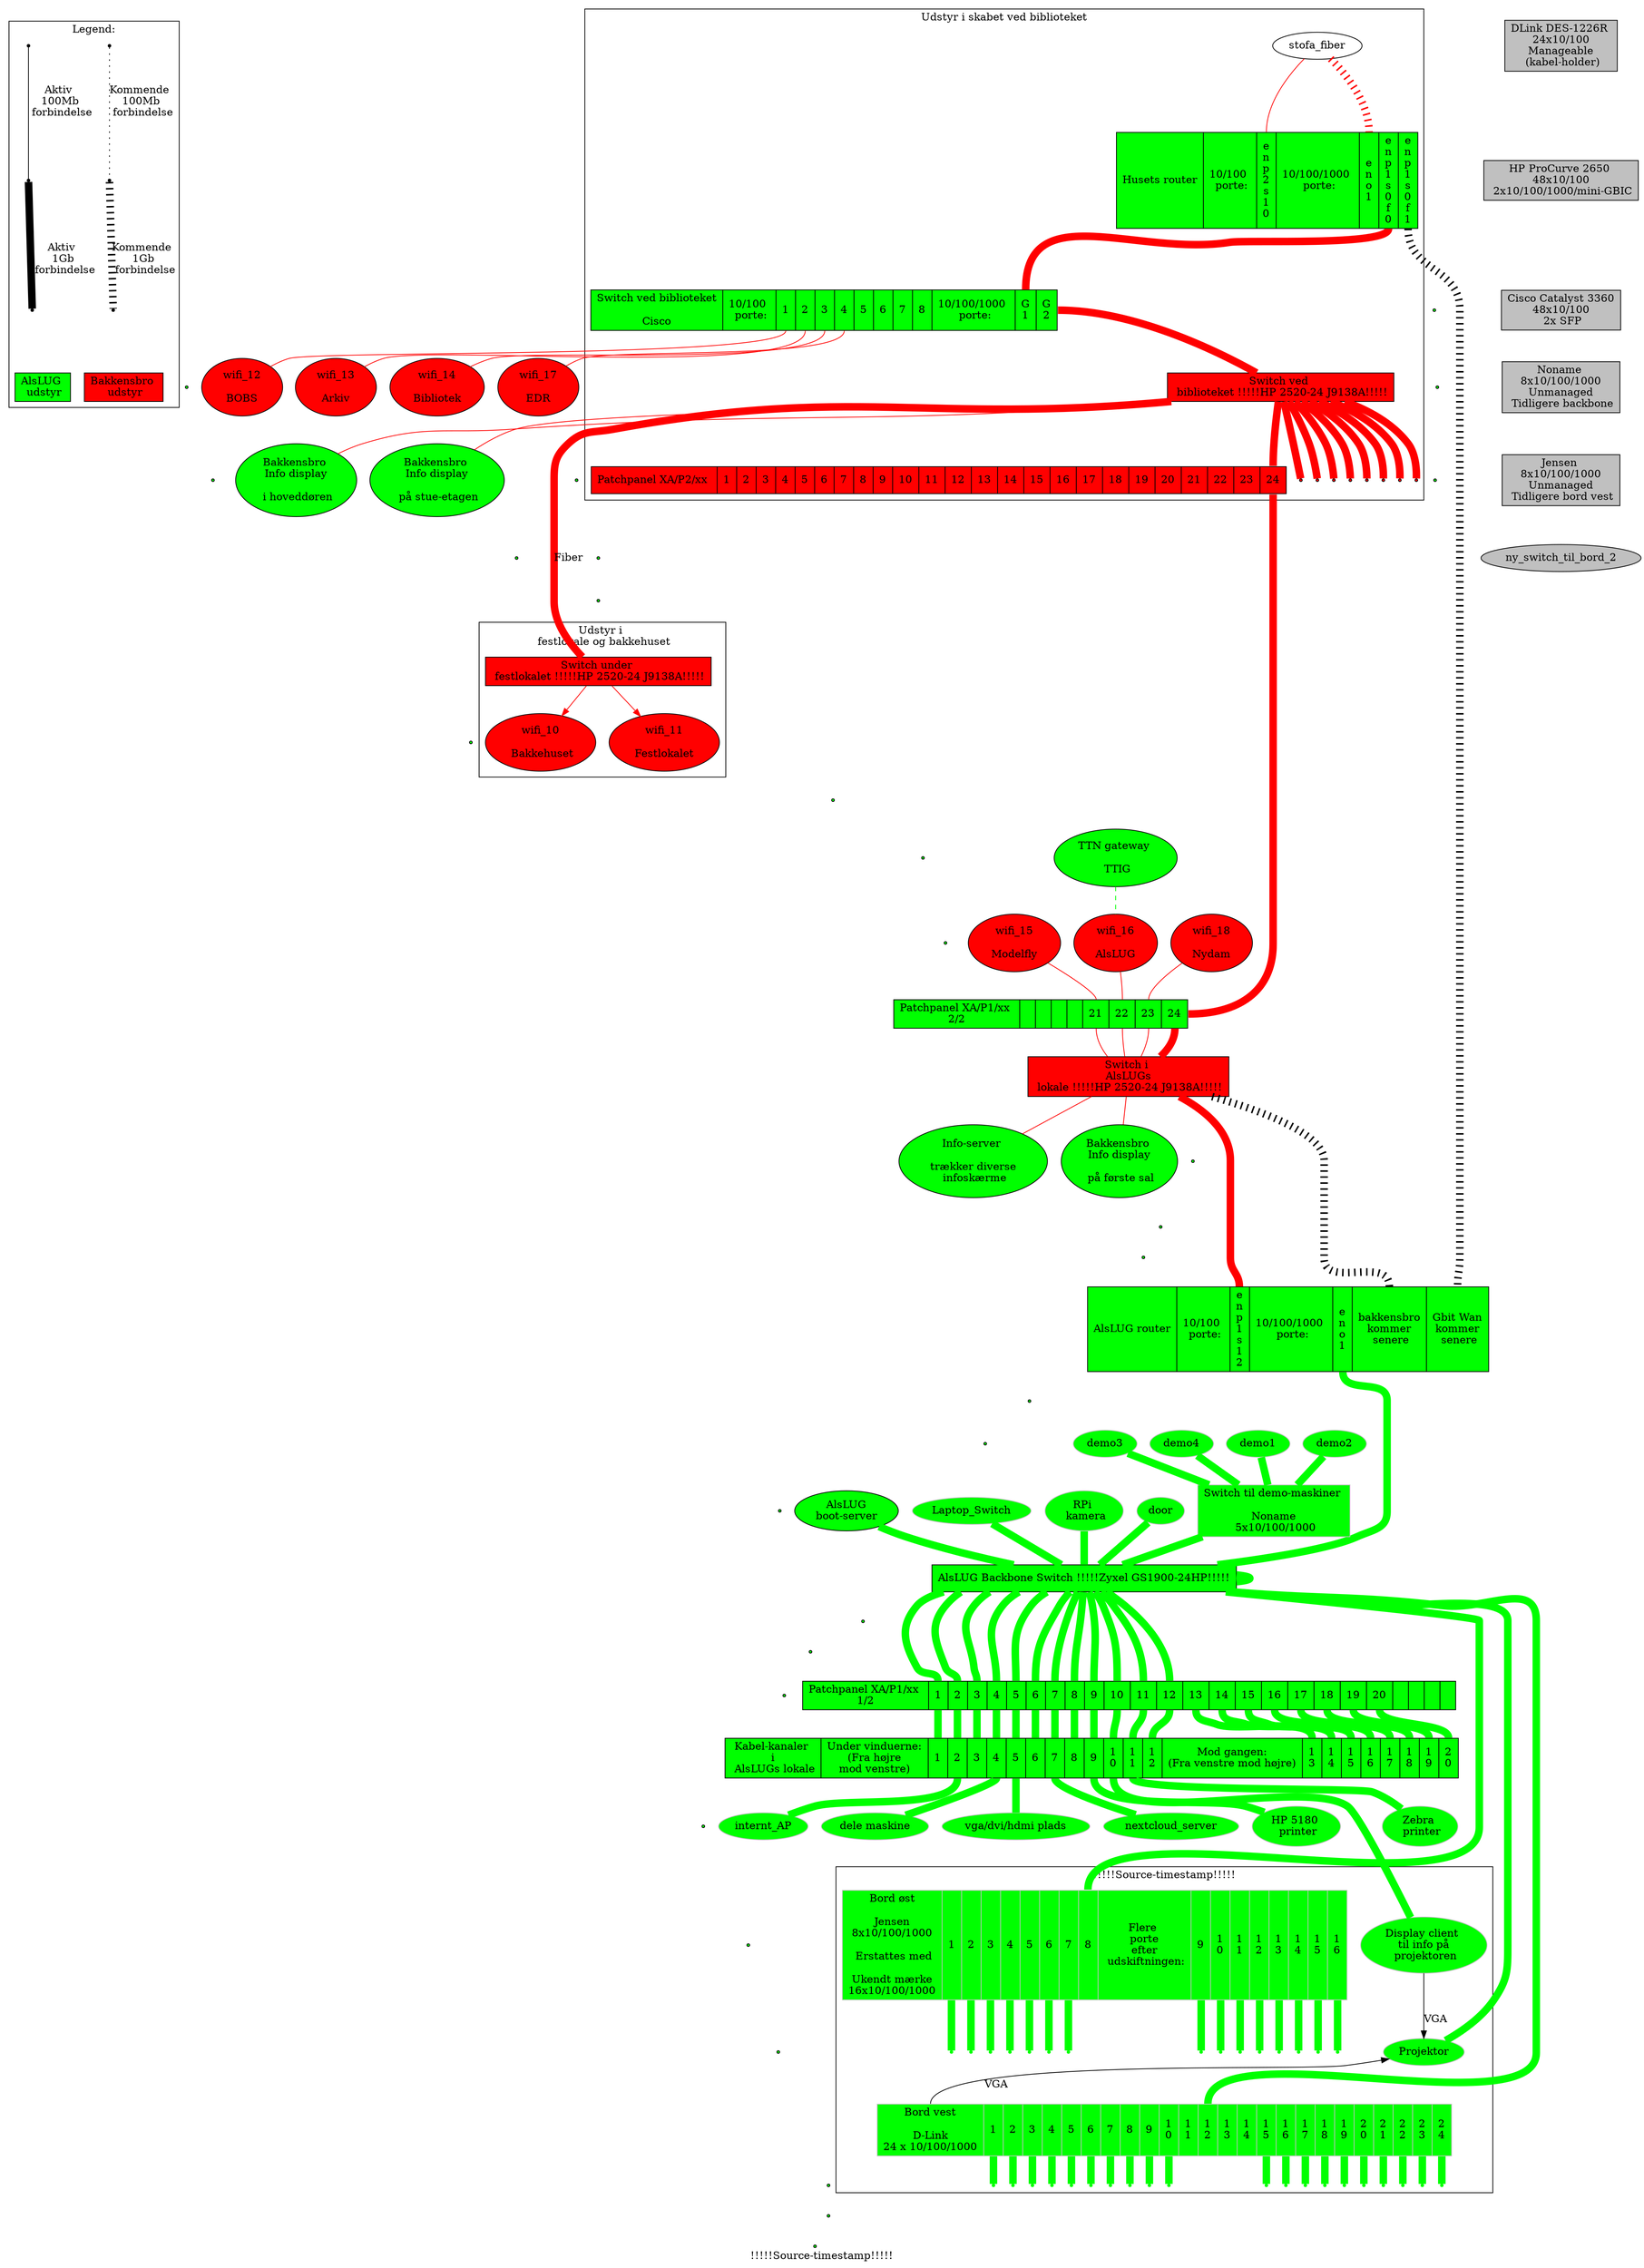 digraph xxx {
  label = "!!!!!Source-timestamp!!!!!";
  subgraph cluster_legend {
    label = "Legend:";
    edge [ dir=none ];
    node [ shape=point ];
    legend_bakkensbro	[ shape=box style=filled fillcolor=red label="Bakkensbro \n udstyr" ];
    legend_alslug	[ shape=box style=filled fillcolor=green label="AlsLUG \n udstyr" ];

    legend_pending_a -> legend_pending_b	[ penwidth=1 style=dotted label="Kommende \n 100Mb \n forbindelse" ];
    legend_pending_b -> legend_pending_c	[ penwidth=10 style=dotted label="Kommende \n 1Gb \n forbindelse" ];
    legend_pending_c -> legend_bakkensbro	[ color=invis ];
    
    legend_active_a -> legend_active_b	[ penwidth=1 label="Aktiv \n 100Mb \n forbindelse"];
    legend_active_b -> legend_active_c	[ penwidth=10 label="Aktiv \n 1Gb \n forbindelse"];
    legend_active_c -> legend_alslug	[ color=invis ];
  }
  subgraph cluster_festlokale {
    label = "Udstyr i \n festlokale og bakkehuset";
    node [ style=filled fillcolor=red ];
    edge  [ color=red style=solid ];
    festlokale_switch:1 -> wifi_10	[ penwidth=1 ];
    festlokale_switch:2 -> wifi_11	[ penwidth=1 ];
//    festlokale_switch;
  }
  subgraph cluster_skab_ved_bibliotek {
    label="Udstyr i skabet ved biblioteket";
    edge [ dir=none penwidth=10 color=red ];
    node [ style=filled fillcolor=red ];
    patchpanel_xa_p2 [ shape="record" label="<head> Patchpanel XA/P2/xx \n
	  					| <1> 1
						| <2> 2
						| <3> 3
						| <4> 4
						| <5> 5
						| <6> 6
						| <7> 7
						| <8> 8
						| <9> 9
						| <10> 10
						| <11> 11
						| <12> 12
						| <13> 13
						| <14> 14
						| <15> 15
						| <16> 16
						| <17> 17
						| <18> 18
						| <19> 19
						| <20> 20
						| <21> 21
						| <22> 22
						| <23> 23
						| <24> 24
						"];
    {
      node [ shape=point ];
      husets_switch_1:9  -> husets_switch_1_9;
      husets_switch_1:11 -> husets_switch_1_11;
      husets_switch_1:13 -> husets_switch_1_13;
      husets_switch_1:17 -> husets_switch_1_17;
      husets_switch_1:19 -> husets_switch_1_19;
      husets_switch_1:21 -> husets_switch_1_21;
      husets_switch_1:g25 -> husets_switch_1_25;
      husets_switch_1:g26 -> husets_switch_1_26;
    }
    husets_router [ fillcolor=green shape=record label="<head> Husets router
						| 10/100 \n porte:
						| <enp2s10>  e\nn\np\n2\ns\n1\n0
						| 10/100/1000 \n porte:
						| <eno1>     e\nn\no\n1
						| <enp1s0f0> e\nn\np\n1\ns\n0\nf\n0
						| <enp1s0f1> e\nn\np\n1\ns\n0\nf\n1
						" ];
    husets_switch_1 [ shape=record label="<head> Switch ved \n biblioteket !!!!!HP 2520-24 J9138A!!!!!" ];
    cisco_switch [ fillcolor=green shape=record label="<head> Switch ved biblioteket\n\nCisco
						| 10/100 \n porte:
						| <1> 1
						| <2> 2
						| <3> 3
						| <4> 4
						| <5> 5
						| <6> 6
						| <7> 7
						| <8> 8
						| 10/100/1000 \n porte:
						| <gi1> G\n1
						| <gi2> G\n2
						" ];
    node [ style=normal ];
    // Internet forbindelser
    stofa_fiber -> husets_router:enp2s10	[ penwidth=1 fillcolor=black style=filled ];
    stofa_fiber -> husets_router:eno1	[ penwidth=10 fillcolor=black style=dotted ];
  
  }
  edge [ dir=none penwidth=100 ];
  node [ style=filled fillcolor=red ];
  husets_switch_2 [ shape=record label="<head> Switch i \n AlsLUGs \n lokale !!!!!HP 2520-24 J9138A!!!!!" ];
  festlokale_switch [ shape=record label="<head> Switch under \n festlokalet !!!!!HP 2520-24 J9138A!!!!!" ];
  wifi_10 [ label=" wifi_10 \n\n Bakkehuset"                  ];
  wifi_11 [ label=" wifi_11 \n\n Festlokalet "                ];
  wifi_12 [ label=" wifi_12 \n\n BOBS "                       ];
  wifi_13 [ label=" wifi_13 \n\n Arkiv "                      ];
  wifi_14 [ label=" wifi_14 \n\n Bibliotek "                  ];
  wifi_15 [ label=" wifi_15 \n\n Modelfly "                   ];
  wifi_16 [ label=" wifi_16 \n\n AlsLUG "                     ];
  wifi_17 [ label=" wifi_17 \n\n EDR "                        ];
  wifi_18 [ label=" wifi_18 \n\n Nydam "                      ];
  
  node [ style=filled fillcolor=green ];
  AlsLUG_TTIG		[ label="TTN gateway \n\n TTIG"					];
  bakkensbro_info_doer	[ label="Bakkensbro \n Info display \n\n i hoveddøren"		];
  bakkensbro_info_stuen	[ label="Bakkensbro \n Info display \n\n på stue-etagen"	];
  bakkensbro_info_1_sal	[ label="Bakkensbro \n Info display \n\n på første sal"		];
  info_server		[ label="Info-server \n\n trækker diverse \n infoskærme"	];
  alslug_router [ shape=record label="<head> AlsLUG router
						| 10/100 \n porte:
						| <enp1s12>    e\nn\np\n1\ns\n1\n2
						| 10/100/1000 \n porte:
						| <eno1>       e\nn\no\n1
						| <bakkensbro> bakkensbro\nkommer\n senere
						| <g_wan>      Gbit Wan\nkommer\n senere
						" ];
  husets_router:enp1s0f1 -> alslug_router:g_wan [ style=dotted penwidth=10];
  alslug_router:bakkensbro -> husets_switch_2:g25 [ style=dotted penwidth=10];
  alslug_gl_bootserver		[ label="AlsLUG\nboot-server" ];
  alslug_backbone_switch	[ shape=record label="<head> AlsLUG Backbone Switch !!!!!Zyxel GS1900-24HP!!!!!"];
  alslug_kabelkanaler		[ shape=record label="<head> Kabel-kanaler \n i \n AlsLUGs lokale
  						| Under vinduerne:\n(Fra højre\nmod venstre)
  						| <1> 1 | <2> 2 | <3> 3 | <4> 4 | <5> 5 | <6> 6 | <7> 7 | <8> 8 | <9> 9 | <10> 1\n0 | <11> 1\n1 | <12>1\n2
						| Mod gangen:\n(Fra venstre mod højre)
						| <13> 1\n3 | <14> 1\n4 | <15> 1\n5 | <16> 1\n6 | <17> 1\n7 | <18> 1\n8 | <19> 1\n9 | <20> 2\n0
						"];	
  patchpanel_xa_p1__1 [ shape="record" label="<head> Patchpanel XA/P1/xx \n 1/2 \n
	  					|<1> 1
						|<2> 2
						|<3> 3
						|<4> 4
						|<5> 5
						|<6> 6
						|<7> 7
						|<8> 8
						|<9> 9
						|<10> 10
						|<11> 11
						|<12> 12
						|<13> 13
						|<14> 14
						|<15> 15
						|<16> 16
						|<17> 17
						|<18> 18
						|<19> 19
						|<20> 20
						|<21>
						|<22>
						|<23>
						|<24>
						"];
  patchpanel_xa_p1__2 [ shape="record" label="<head> Patchpanel XA/P1/xx \n 2/2 \n
  						||||
						|<21> 21
						|<22> 22
						|<23> 23
						|<24> 24
						"];
  {
    edge [ color=green style=solid penwidth=10 ];
    node [ color=gray ];
								alslug_backbone_switch:1 ->	patchpanel_xa_p1__1:1  -> alslug_kabelkanaler:1;
								alslug_backbone_switch:2 ->	patchpanel_xa_p1__1:2  -> alslug_kabelkanaler:2 -> internt_AP;
								alslug_backbone_switch:3 ->	patchpanel_xa_p1__1:3  -> alslug_kabelkanaler:3;
								alslug_backbone_switch:4 ->	patchpanel_xa_p1__1:4  -> alslug_kabelkanaler:4 -> "dele maskine";
								alslug_backbone_switch:5 ->	patchpanel_xa_p1__1:5  -> alslug_kabelkanaler:5 -> "vga/dvi/hdmi plads";
								alslug_backbone_switch:6 ->	patchpanel_xa_p1__1:6  -> alslug_kabelkanaler:6;
								alslug_backbone_switch:7 ->	patchpanel_xa_p1__1:7  -> alslug_kabelkanaler:7 -> nextcloud_server;
								alslug_backbone_switch:8 ->	patchpanel_xa_p1__1:8  -> alslug_kabelkanaler:8;
								alslug_backbone_switch:9 ->	patchpanel_xa_p1__1:9  -> alslug_kabelkanaler:9  -> alslug_hp5180;
								alslug_backbone_switch:10 ->	patchpanel_xa_p1__1:10 -> alslug_kabelkanaler:10 -> alslug_projektor_client;
								alslug_backbone_switch:11 ->	patchpanel_xa_p1__1:11 -> alslug_kabelkanaler:11 -> alslug_zebra;
								alslug_backbone_switch:12 ->	patchpanel_xa_p1__1:12 -> alslug_kabelkanaler:12;
												patchpanel_xa_p1__1:13 -> alslug_kabelkanaler:13;
												patchpanel_xa_p1__1:14 -> alslug_kabelkanaler:14;
												patchpanel_xa_p1__1:15 -> alslug_kabelkanaler:15;
												patchpanel_xa_p1__1:16 -> alslug_kabelkanaler:16;
												patchpanel_xa_p1__1:17 -> alslug_kabelkanaler:17;
												patchpanel_xa_p1__1:18 -> alslug_kabelkanaler:18;
												patchpanel_xa_p1__1:19 -> alslug_kabelkanaler:19;
												patchpanel_xa_p1__1:20 -> alslug_kabelkanaler:20;
					Laptop_Switch ->	alslug_backbone_switch:15;
  					RPi_camera ->		alslug_backbone_switch:17;
    					door ->			alslug_backbone_switch:18;
	{ demo1, demo2, demo3, demo4 } -> switch_5p ->		alslug_backbone_switch:19 ->
								alslug_backbone_switch:20 ->	alslug_projektor;
								alslug_backbone_switch:21 ->	bord_1:12;
								alslug_backbone_switch:22 ->	bord_2:8;
					alslug_gl_bootserver ->	alslug_backbone_switch:23;
					alslug_router:eno1 ->	alslug_backbone_switch:24;
  }
  alslug_hp5180 [ label="HP 5180 \n printer" ]
  alslug_zebra [ label="Zebra \n printer" ]
  RPi_camera [ label="RPi \n kamera" ]
 
  {
    // Udstyr som pt ikke bruges
    node [ style=filled fillcolor=gray ];
    dlink_switch_24p		[ shape=box label="DLink DES-1226R \n 24x10/100 \n Manageable \n (kabel-holder)"];
    hp_procurve_switch_48p	[ shape=box label="HP ProCurve 2650 \n 48x10/100 \n 2x10/100/1000/mini-GBIC"];
    switch_48p_poe		[ shape=box label="Cisco Catalyst 3360\n 48x10/100 \n 2x SFP"];
    switch_5p			[ shape=box label="Switch til demo-maskiner \n\n Noname \n 5x10/100/1000" ];
    switch_8p			[ shape=box label="Noname \n 8x10/100/1000 \n Unmanaged \n Tidligere backbone" ];
    switch_8p_vest		[ shape=box label="Jensen \n 8x10/100/1000 \n Unmanaged \n Tidligere bord vest" ];
  
    dlink_switch_24p -> hp_procurve_switch_48p -> switch_48p_poe -> switch_8p -> switch_8p_vest -> ny_switch_til_bord_2 [ color=invis ];
  }
  
  // Husets forbindelser
  edge  [ color=red style=solid ];
  husets_router:enp1s0f0 -> cisco_switch:gi1												[ penwidth=10 ];
                            cisco_switch:1 ->											wifi_12	[ penwidth=1 ];
                            cisco_switch:2 ->											wifi_13	[ penwidth=1 ];
                            cisco_switch:3 ->											wifi_14	[ penwidth=1 ];
			    cisco_switch:4 ->											wifi_17	[ penwidth=1 ];
                            cisco_switch:gi2 -> husets_switch_1:g25									[ penwidth=10 ];
                                                husets_switch_1:head -> bakkensbro_info_doer						[ penwidth=1 ];
                                                husets_switch_1:head -> bakkensbro_info_stuen						[ penwidth=1 ];
                                                husets_switch_1:sfp1 -> festlokale_switch:sfp1						[ penwidth=10 label="Fiber" ];
						husets_switch_1:g26 -> patchpanel_xa_p2:24 -> patchpanel_xa_p1__2:24 ->
											husets_switch_2:g26				[ penwidth=10 color=red ];
						wifi_15 -> patchpanel_xa_p1__2:21 ->	husets_switch_2:21				[ penwidth=1 ];
						wifi_16 -> patchpanel_xa_p1__2:22 ->	husets_switch_2:23				[ penwidth=1 ];
						wifi_18 -> patchpanel_xa_p1__2:23 ->	husets_switch_2:24				[ penwidth=1 ];
											husets_switch_2:g25 ->	alslug_router:enp1s12	[ penwidth=10 ];
											husets_switch_2:1 -> bakkensbro_info_1_sal	[ penwidth=1 ];
											husets_switch_2:3 -> info_server		[ penwidth=1 ];

  // Interne forbindelser
  edge [ color=green style=solid penwidth=10 ];
  node [ shape=point ];
  								
  AlsLUG_TTIG -> wifi_16 [ penwidth=1 style=dashed ];
  
  {
    edge [ color=invis ];		node [ shape=point ];
//    node [ shape=star label="" ];	edge [ color=cyan ];
    husets_router:head
			-> _X_1_ -> _Y_1_ -> _Z_1_ -> cisco_switch:head
			-> _X_2_ -> _Y_2_ -> _Z_2_ -> husets_switch_1:head
			-> _X_3_ -> _Y_3_ -> _Z_3_ -> festlokale_switch:head
		-> _W_4_ -> _X_4_ -> _Y_4_ -> _Z_4_ -> patchpanel_xa_p1__2:head -> husets_switch_2:head
			-> _X_5_ -> _Y_5_ -> _Z_5_ -> alslug_router:head
			-> _X_6_ -> _Y_6_ -> _Z_6_ -> alslug_backbone_switch:head
			-> _X_7_ -> _Y_7_ -> _Z_7_ -> alslug_kabelkanaler:head
			-> _X_8_ -> _Y_8_ -> _Z_8_ -> bord_1:head
			-> _X_9_ -> _Y_9_ -> _Z_9_ -> bord_2:head
			;
  }

  subgraph cluster_internt_i_alslug {
    edge [ color=green style=solid penwidth=10 ];
    node [ color=green shape=point ];

    alslug_projektor				[ label="Projektor" ]
    alslug_projektor_client			[ label="Display client \n til info på \n projektoren" ];
    alslug_projektor_client -> alslug_projektor	[ color=black penwidth=1 label="VGA" dir=forward ];
    alslug_projektor -> bord_1:head		[ color=black penwidth=1 label="VGA" dir=back ];
    
    bord_1 [ shape=record label="<head> Bord vest\n\nD-Link\n24 x 10/100/1000
						| <1> 1
						| <2> 2
						| <3> 3
						| <4> 4
						| <5> 5
						| <6> 6
						| <7> 7
						| <8> 8
						| <9> 9
						| <10> 1\n0

						| <11> 1\n1
						| <12> 1\n2
						| <13> 1\n3
						| <14> 1\n4

						| <15> 1\n5
						| <16> 1\n6
						| <17> 1\n7
						| <18> 1\n8
						| <19> 1\n9
						| <20> 2\n0
						| <21> 2\n1
						| <22> 2\n2
						| <23> 2\n3
						| <24> 2\n4
						"];
    bord_1:1 -> _bord_1_1;
    bord_1:2 -> _bord_1_2;
    bord_1:3 -> _bord_1_3;
    bord_1:4 -> _bord_1_4;
    bord_1:5 -> _bord_1_5;
    bord_1:6 -> _bord_1_6;
    bord_1:7 -> _bord_1_7;
    bord_1:8 -> _bord_1_8;
    bord_1:9 -> _bord_1_9;
    bord_1:10 -> _bord_1_10;

    bord_1:15 -> _bord_1_15;
    bord_1:16 -> _bord_1_16;
    bord_1:17 -> _bord_1_17;
    bord_1:18 -> _bord_1_18;
    bord_1:19 -> _bord_1_19;
    bord_1:20 -> _bord_1_20;
    bord_1:21 -> _bord_1_21;
    bord_1:22 -> _bord_1_22;
    bord_1:23 -> _bord_1_23;
    bord_1:24 -> _bord_1_24;

    bord_2 [ shape=record label="<head> Bord øst\n\nJensen\n8x10/100/1000\n\n Erstattes med\n\nUkendt mærke\n16x10/100/1000
						| <1> 1
						| <2> 2
						| <3> 3
						| <4> 4
						| <5> 5
						| <6> 6
						| <7> 7
						| <8> 8
						| Flere \n porte \n efter \n udskiftningen:
						| <9> 9
						| <10> 1\n0
						| <11> 1\n1
						| <12> 1\n2
						| <13> 1\n3
						| <14> 1\n4
						| <15> 1\n5
						| <16> 1\n6
						"];
    bord_2:1 -> _bord_2_1;
    bord_2:2 -> _bord_2_2;
    bord_2:3 -> _bord_2_3;
    bord_2:4 -> _bord_2_4;
    bord_2:5 -> _bord_2_5;
    bord_2:6 -> _bord_2_6;
    bord_2:7 -> _bord_2_7;
//  bord_2:8 -> _bord_2_8;
    bord_2:9 -> _bord_2_9;
    bord_2:10 -> _bord_2_10;
    bord_2:11 -> _bord_2_11;
    bord_2:12 -> _bord_2_12;
    bord_2:13 -> _bord_2_13;
    bord_2:14 -> _bord_2_14;
    bord_2:15 -> _bord_2_15;
    bord_2:16 -> _bord_2_16;
  }  
}

